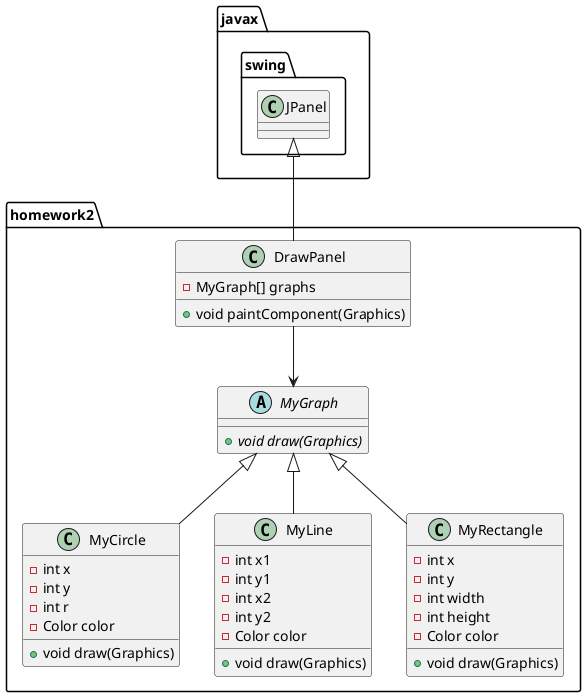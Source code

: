@startuml
class homework2.MyCircle {
- int x
- int y
- int r
- Color color
+ void draw(Graphics)
}
class homework2.DrawPanel {
- MyGraph[] graphs
+ void paintComponent(Graphics)
}
abstract class homework2.MyGraph {
+ {abstract}void draw(Graphics)
}
class homework2.MyLine {
- int x1
- int y1
- int x2
- int y2
- Color color
+ void draw(Graphics)
}

class homework2.MyRectangle {
- int x
- int y
- int width
- int height
- Color color
+ void draw(Graphics)
}



homework2.MyGraph <|-- homework2.MyCircle
javax.swing.JPanel <|-- homework2.DrawPanel
homework2.MyGraph <|-- homework2.MyLine
homework2.MyGraph <|-- homework2.MyRectangle
homework2.DrawPanel --> homework2.MyGraph
@enduml
